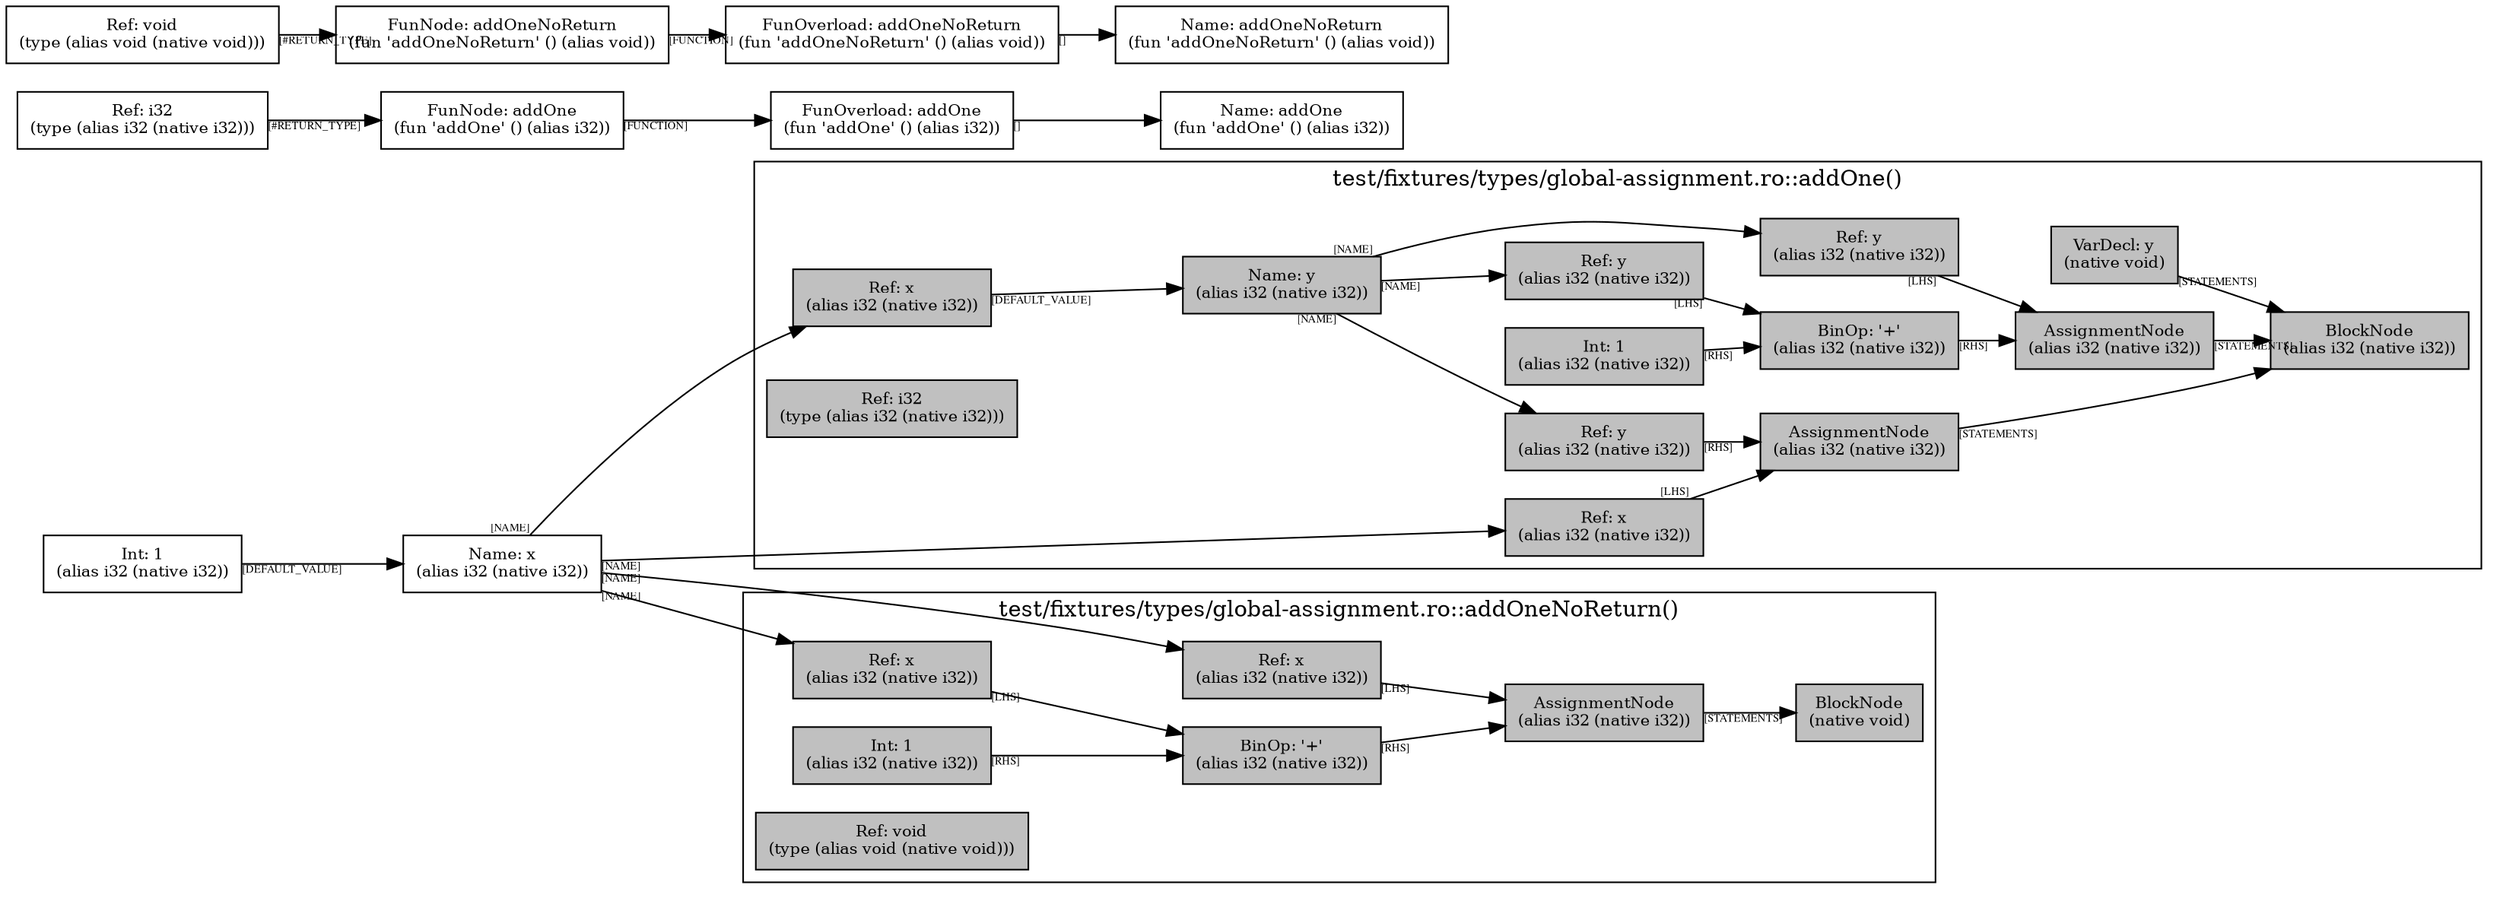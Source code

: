 digraph Document {
  node [shape=box,fontsize=10]; rankdir=LR;
  1 [label="Name: x\n(alias i32 (native i32))", fillcolor=grey];
  2 [label="Int: 1\n(alias i32 (native i32))", fillcolor=grey];
  3 [label="FunOverload: addOne\n(fun 'addOne' () (alias i32))", fillcolor=grey];
  4 [label="FunNode: addOne\n(fun 'addOne' () (alias i32))", fillcolor=grey];
  5 [label="Ref: i32\n(type (alias i32 (native i32)))", fillcolor=grey];
  6 [label="Name: addOne\n(fun 'addOne' () (alias i32))", fillcolor=grey];
  7 [label="FunOverload: addOneNoReturn\n(fun 'addOneNoReturn' () (alias void))", fillcolor=grey];
  8 [label="FunNode: addOneNoReturn\n(fun 'addOneNoReturn' () (alias void))", fillcolor=grey];
  9 [label="Ref: void\n(type (alias void (native void)))", fillcolor=grey];
  10 [label="Name: addOneNoReturn\n(fun 'addOneNoReturn' () (alias void))", fillcolor=grey];
  subgraph cluster0 { rankdir=TB;
    node [style=filled, fillcolor=grey];
    11 [label="BlockNode\n(alias i32 (native i32))", fillcolor=grey];
    12 [label="VarDecl: y\n(native void)", fillcolor=grey];
    13 [label="Name: y\n(alias i32 (native i32))", fillcolor=grey];
    14 [label="Ref: x\n(alias i32 (native i32))", fillcolor=grey];
    15 [label="AssignmentNode\n(alias i32 (native i32))", fillcolor=grey];
    16 [label="Ref: y\n(alias i32 (native i32))", fillcolor=grey];
    17 [label="BinOp: '+'\n(alias i32 (native i32))", fillcolor=grey];
    18 [label="Ref: y\n(alias i32 (native i32))", fillcolor=grey];
    19 [label="Int: 1\n(alias i32 (native i32))", fillcolor=grey];
    20 [label="AssignmentNode\n(alias i32 (native i32))", fillcolor=grey];
    21 [label="Ref: x\n(alias i32 (native i32))", fillcolor=grey];
    22 [label="Ref: y\n(alias i32 (native i32))", fillcolor=grey];
    23 [label="Ref: i32\n(type (alias i32 (native i32)))", fillcolor=grey];
    12 -> 11[taillabel="[STATEMENTS]" fontname="times" fontsize = 7 color="black" ];
    13 -> 16[taillabel="[NAME]" fontname="times" fontsize = 7 color="black" ];
    13 -> 18[taillabel="[NAME]" fontname="times" fontsize = 7 color="black" ];
    13 -> 22[taillabel="[NAME]" fontname="times" fontsize = 7 color="black" ];
    14 -> 13[taillabel="[DEFAULT_VALUE]" fontname="times" fontsize = 7 color="black" ];
    15 -> 11[taillabel="[STATEMENTS]" fontname="times" fontsize = 7 color="black" ];
    16 -> 15[taillabel="[LHS]" fontname="times" fontsize = 7 color="black" ];
    17 -> 15[taillabel="[RHS]" fontname="times" fontsize = 7 color="black" ];
    18 -> 17[taillabel="[LHS]" fontname="times" fontsize = 7 color="black" ];
    19 -> 17[taillabel="[RHS]" fontname="times" fontsize = 7 color="black" ];
    20 -> 11[taillabel="[STATEMENTS]" fontname="times" fontsize = 7 color="black" ];
    21 -> 20[taillabel="[LHS]" fontname="times" fontsize = 7 color="black" ];
    22 -> 20[taillabel="[RHS]" fontname="times" fontsize = 7 color="black" ];
  label="test/fixtures/types/global-assignment.ro::addOne()";
}
  subgraph cluster1 { rankdir=TB;
    node [style=filled, fillcolor=grey];
    24 [label="BlockNode\n(native void)", fillcolor=grey];
    25 [label="AssignmentNode\n(alias i32 (native i32))", fillcolor=grey];
    26 [label="Ref: x\n(alias i32 (native i32))", fillcolor=grey];
    27 [label="BinOp: '+'\n(alias i32 (native i32))", fillcolor=grey];
    28 [label="Ref: x\n(alias i32 (native i32))", fillcolor=grey];
    29 [label="Int: 1\n(alias i32 (native i32))", fillcolor=grey];
    30 [label="Ref: void\n(type (alias void (native void)))", fillcolor=grey];
    25 -> 24[taillabel="[STATEMENTS]" fontname="times" fontsize = 7 color="black" ];
    26 -> 25[taillabel="[LHS]" fontname="times" fontsize = 7 color="black" ];
    27 -> 25[taillabel="[RHS]" fontname="times" fontsize = 7 color="black" ];
    28 -> 27[taillabel="[LHS]" fontname="times" fontsize = 7 color="black" ];
    29 -> 27[taillabel="[RHS]" fontname="times" fontsize = 7 color="black" ];
  label="test/fixtures/types/global-assignment.ro::addOneNoReturn()";
}
  1 -> 14[taillabel="[NAME]" fontname="times" fontsize = 7 color="black" ];
  1 -> 21[taillabel="[NAME]" fontname="times" fontsize = 7 color="black" ];
  1 -> 26[taillabel="[NAME]" fontname="times" fontsize = 7 color="black" ];
  1 -> 28[taillabel="[NAME]" fontname="times" fontsize = 7 color="black" ];
  2 -> 1[taillabel="[DEFAULT_VALUE]" fontname="times" fontsize = 7 color="black" ];
  3 -> 6[taillabel="[]" fontname="times" fontsize = 7 color="black" ];
  4 -> 3[taillabel="[FUNCTION]" fontname="times" fontsize = 7 color="black" ];
  5 -> 4[taillabel="[#RETURN_TYPE]" fontname="times" fontsize = 7 color="black" ];
  7 -> 10[taillabel="[]" fontname="times" fontsize = 7 color="black" ];
  8 -> 7[taillabel="[FUNCTION]" fontname="times" fontsize = 7 color="black" ];
  9 -> 8[taillabel="[#RETURN_TYPE]" fontname="times" fontsize = 7 color="black" ];
  label="";
}
